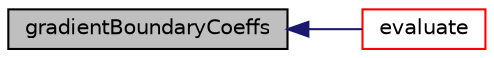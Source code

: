 digraph "gradientBoundaryCoeffs"
{
  bgcolor="transparent";
  edge [fontname="Helvetica",fontsize="10",labelfontname="Helvetica",labelfontsize="10"];
  node [fontname="Helvetica",fontsize="10",shape=record];
  rankdir="LR";
  Node110 [label="gradientBoundaryCoeffs",height=0.2,width=0.4,color="black", fillcolor="grey75", style="filled", fontcolor="black"];
  Node110 -> Node111 [dir="back",color="midnightblue",fontsize="10",style="solid",fontname="Helvetica"];
  Node111 [label="evaluate",height=0.2,width=0.4,color="red",URL="$a22789.html#ae591186d8bf9e7c4db700390ac9dfff7",tooltip="Evaluate the patch field, sets Updated to false. "];
}
